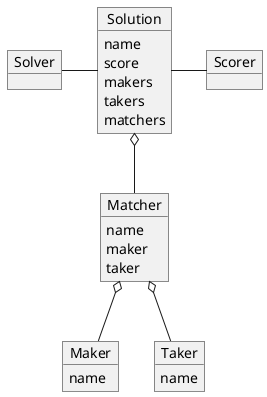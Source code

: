 @startuml
skinparam monochrome true

object Solution {
    name
    score
    makers
    takers
    matchers
}

object Solver { 
}

object Scorer { 
}

Solver --r- Solution
Solution --r- Scorer

object Matcher {
    name
    maker
    taker
}

object Maker {
    name
}

object Taker {
    name
}

Solution o-d- Matcher
Matcher o-d- Maker
Matcher o-d- Taker

@enduml
